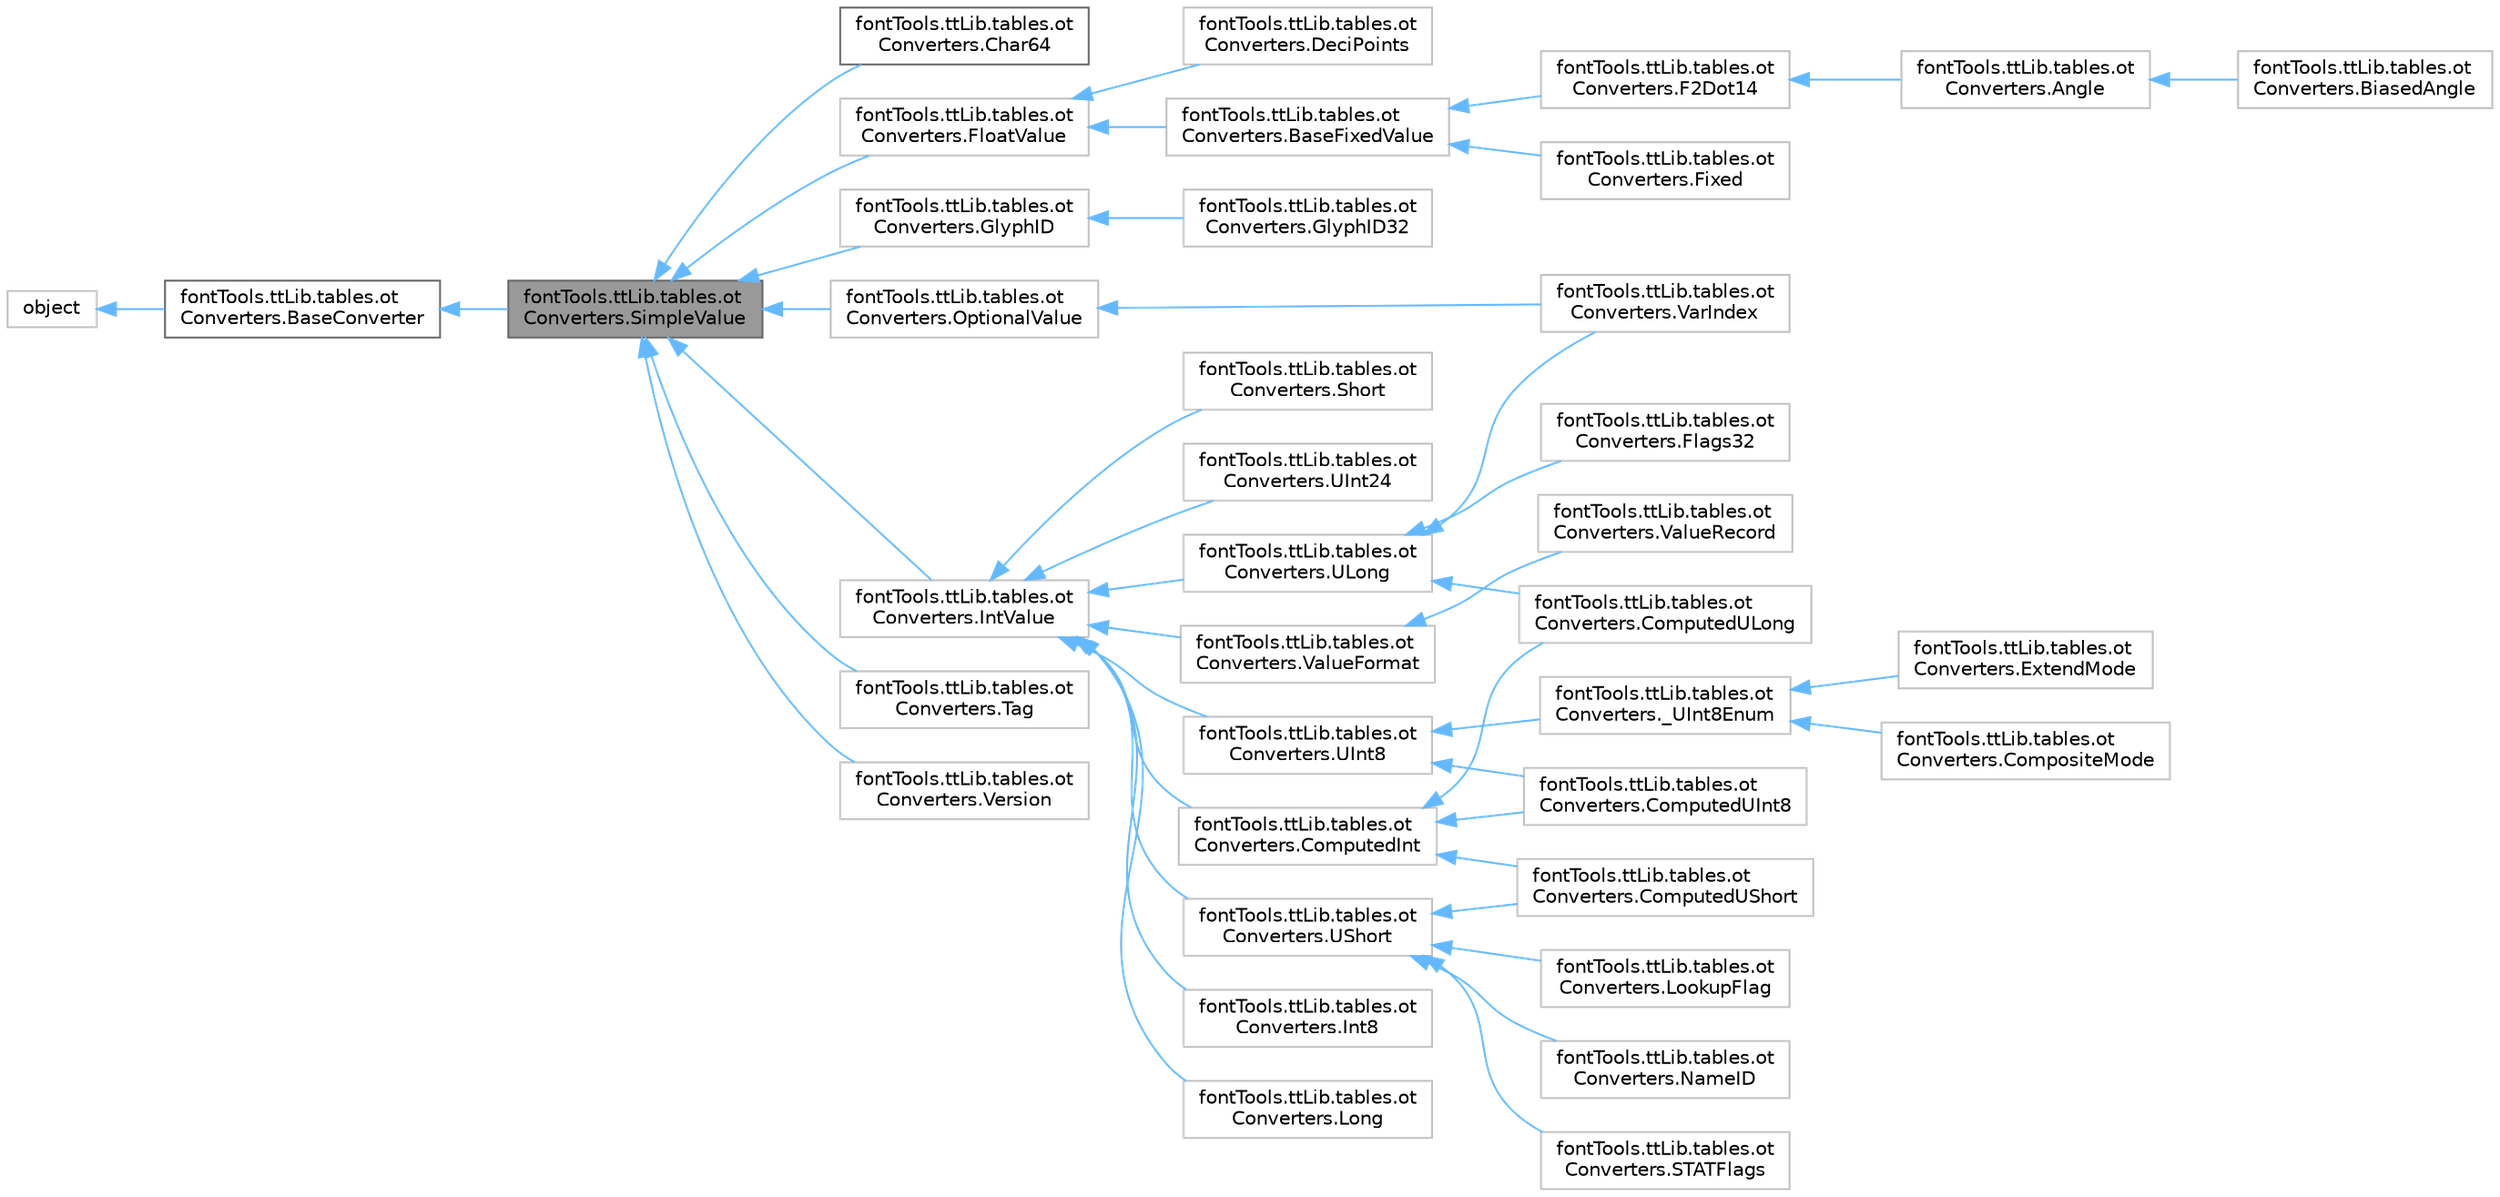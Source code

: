 digraph "fontTools.ttLib.tables.otConverters.SimpleValue"
{
 // LATEX_PDF_SIZE
  bgcolor="transparent";
  edge [fontname=Helvetica,fontsize=10,labelfontname=Helvetica,labelfontsize=10];
  node [fontname=Helvetica,fontsize=10,shape=box,height=0.2,width=0.4];
  rankdir="LR";
  Node1 [id="Node000001",label="fontTools.ttLib.tables.ot\lConverters.SimpleValue",height=0.2,width=0.4,color="gray40", fillcolor="grey60", style="filled", fontcolor="black",tooltip=" "];
  Node2 -> Node1 [id="edge42_Node000001_Node000002",dir="back",color="steelblue1",style="solid",tooltip=" "];
  Node2 [id="Node000002",label="fontTools.ttLib.tables.ot\lConverters.BaseConverter",height=0.2,width=0.4,color="gray40", fillcolor="white", style="filled",URL="$d8/de5/classfontTools_1_1ttLib_1_1tables_1_1otConverters_1_1BaseConverter.html",tooltip=" "];
  Node3 -> Node2 [id="edge43_Node000002_Node000003",dir="back",color="steelblue1",style="solid",tooltip=" "];
  Node3 [id="Node000003",label="object",height=0.2,width=0.4,color="grey75", fillcolor="white", style="filled",tooltip=" "];
  Node1 -> Node4 [id="edge44_Node000001_Node000004",dir="back",color="steelblue1",style="solid",tooltip=" "];
  Node4 [id="Node000004",label="fontTools.ttLib.tables.ot\lConverters.Char64",height=0.2,width=0.4,color="gray40", fillcolor="white", style="filled",URL="$d5/d65/classfontTools_1_1ttLib_1_1tables_1_1otConverters_1_1Char64.html",tooltip=" "];
  Node1 -> Node5 [id="edge45_Node000001_Node000005",dir="back",color="steelblue1",style="solid",tooltip=" "];
  Node5 [id="Node000005",label="fontTools.ttLib.tables.ot\lConverters.FloatValue",height=0.2,width=0.4,color="grey75", fillcolor="white", style="filled",URL="$d4/df5/classfontTools_1_1ttLib_1_1tables_1_1otConverters_1_1FloatValue.html",tooltip=" "];
  Node5 -> Node6 [id="edge46_Node000005_Node000006",dir="back",color="steelblue1",style="solid",tooltip=" "];
  Node6 [id="Node000006",label="fontTools.ttLib.tables.ot\lConverters.BaseFixedValue",height=0.2,width=0.4,color="grey75", fillcolor="white", style="filled",URL="$da/d33/classfontTools_1_1ttLib_1_1tables_1_1otConverters_1_1BaseFixedValue.html",tooltip=" "];
  Node6 -> Node7 [id="edge47_Node000006_Node000007",dir="back",color="steelblue1",style="solid",tooltip=" "];
  Node7 [id="Node000007",label="fontTools.ttLib.tables.ot\lConverters.F2Dot14",height=0.2,width=0.4,color="grey75", fillcolor="white", style="filled",URL="$d6/d38/classfontTools_1_1ttLib_1_1tables_1_1otConverters_1_1F2Dot14.html",tooltip=" "];
  Node7 -> Node8 [id="edge48_Node000007_Node000008",dir="back",color="steelblue1",style="solid",tooltip=" "];
  Node8 [id="Node000008",label="fontTools.ttLib.tables.ot\lConverters.Angle",height=0.2,width=0.4,color="grey75", fillcolor="white", style="filled",URL="$dc/dd0/classfontTools_1_1ttLib_1_1tables_1_1otConverters_1_1Angle.html",tooltip=" "];
  Node8 -> Node9 [id="edge49_Node000008_Node000009",dir="back",color="steelblue1",style="solid",tooltip=" "];
  Node9 [id="Node000009",label="fontTools.ttLib.tables.ot\lConverters.BiasedAngle",height=0.2,width=0.4,color="grey75", fillcolor="white", style="filled",URL="$da/db0/classfontTools_1_1ttLib_1_1tables_1_1otConverters_1_1BiasedAngle.html",tooltip=" "];
  Node6 -> Node10 [id="edge50_Node000006_Node000010",dir="back",color="steelblue1",style="solid",tooltip=" "];
  Node10 [id="Node000010",label="fontTools.ttLib.tables.ot\lConverters.Fixed",height=0.2,width=0.4,color="grey75", fillcolor="white", style="filled",URL="$de/d74/classfontTools_1_1ttLib_1_1tables_1_1otConverters_1_1Fixed.html",tooltip=" "];
  Node5 -> Node11 [id="edge51_Node000005_Node000011",dir="back",color="steelblue1",style="solid",tooltip=" "];
  Node11 [id="Node000011",label="fontTools.ttLib.tables.ot\lConverters.DeciPoints",height=0.2,width=0.4,color="grey75", fillcolor="white", style="filled",URL="$d2/dcc/classfontTools_1_1ttLib_1_1tables_1_1otConverters_1_1DeciPoints.html",tooltip=" "];
  Node1 -> Node12 [id="edge52_Node000001_Node000012",dir="back",color="steelblue1",style="solid",tooltip=" "];
  Node12 [id="Node000012",label="fontTools.ttLib.tables.ot\lConverters.GlyphID",height=0.2,width=0.4,color="grey75", fillcolor="white", style="filled",URL="$d8/dcd/classfontTools_1_1ttLib_1_1tables_1_1otConverters_1_1GlyphID.html",tooltip=" "];
  Node12 -> Node13 [id="edge53_Node000012_Node000013",dir="back",color="steelblue1",style="solid",tooltip=" "];
  Node13 [id="Node000013",label="fontTools.ttLib.tables.ot\lConverters.GlyphID32",height=0.2,width=0.4,color="grey75", fillcolor="white", style="filled",URL="$d0/d52/classfontTools_1_1ttLib_1_1tables_1_1otConverters_1_1GlyphID32.html",tooltip=" "];
  Node1 -> Node14 [id="edge54_Node000001_Node000014",dir="back",color="steelblue1",style="solid",tooltip=" "];
  Node14 [id="Node000014",label="fontTools.ttLib.tables.ot\lConverters.IntValue",height=0.2,width=0.4,color="grey75", fillcolor="white", style="filled",URL="$d6/d14/classfontTools_1_1ttLib_1_1tables_1_1otConverters_1_1IntValue.html",tooltip=" "];
  Node14 -> Node15 [id="edge55_Node000014_Node000015",dir="back",color="steelblue1",style="solid",tooltip=" "];
  Node15 [id="Node000015",label="fontTools.ttLib.tables.ot\lConverters.ComputedInt",height=0.2,width=0.4,color="grey75", fillcolor="white", style="filled",URL="$d0/d69/classfontTools_1_1ttLib_1_1tables_1_1otConverters_1_1ComputedInt.html",tooltip=" "];
  Node15 -> Node16 [id="edge56_Node000015_Node000016",dir="back",color="steelblue1",style="solid",tooltip=" "];
  Node16 [id="Node000016",label="fontTools.ttLib.tables.ot\lConverters.ComputedUInt8",height=0.2,width=0.4,color="grey75", fillcolor="white", style="filled",URL="$d4/d67/classfontTools_1_1ttLib_1_1tables_1_1otConverters_1_1ComputedUInt8.html",tooltip=" "];
  Node15 -> Node17 [id="edge57_Node000015_Node000017",dir="back",color="steelblue1",style="solid",tooltip=" "];
  Node17 [id="Node000017",label="fontTools.ttLib.tables.ot\lConverters.ComputedULong",height=0.2,width=0.4,color="grey75", fillcolor="white", style="filled",URL="$d2/dcc/classfontTools_1_1ttLib_1_1tables_1_1otConverters_1_1ComputedULong.html",tooltip=" "];
  Node15 -> Node18 [id="edge58_Node000015_Node000018",dir="back",color="steelblue1",style="solid",tooltip=" "];
  Node18 [id="Node000018",label="fontTools.ttLib.tables.ot\lConverters.ComputedUShort",height=0.2,width=0.4,color="grey75", fillcolor="white", style="filled",URL="$d1/dfd/classfontTools_1_1ttLib_1_1tables_1_1otConverters_1_1ComputedUShort.html",tooltip=" "];
  Node14 -> Node19 [id="edge59_Node000014_Node000019",dir="back",color="steelblue1",style="solid",tooltip=" "];
  Node19 [id="Node000019",label="fontTools.ttLib.tables.ot\lConverters.Int8",height=0.2,width=0.4,color="grey75", fillcolor="white", style="filled",URL="$dd/dab/classfontTools_1_1ttLib_1_1tables_1_1otConverters_1_1Int8.html",tooltip=" "];
  Node14 -> Node20 [id="edge60_Node000014_Node000020",dir="back",color="steelblue1",style="solid",tooltip=" "];
  Node20 [id="Node000020",label="fontTools.ttLib.tables.ot\lConverters.Long",height=0.2,width=0.4,color="grey75", fillcolor="white", style="filled",URL="$d7/dd3/classfontTools_1_1ttLib_1_1tables_1_1otConverters_1_1Long.html",tooltip=" "];
  Node14 -> Node21 [id="edge61_Node000014_Node000021",dir="back",color="steelblue1",style="solid",tooltip=" "];
  Node21 [id="Node000021",label="fontTools.ttLib.tables.ot\lConverters.Short",height=0.2,width=0.4,color="grey75", fillcolor="white", style="filled",URL="$d2/d44/classfontTools_1_1ttLib_1_1tables_1_1otConverters_1_1Short.html",tooltip=" "];
  Node14 -> Node22 [id="edge62_Node000014_Node000022",dir="back",color="steelblue1",style="solid",tooltip=" "];
  Node22 [id="Node000022",label="fontTools.ttLib.tables.ot\lConverters.UInt24",height=0.2,width=0.4,color="grey75", fillcolor="white", style="filled",URL="$dc/d14/classfontTools_1_1ttLib_1_1tables_1_1otConverters_1_1UInt24.html",tooltip=" "];
  Node14 -> Node23 [id="edge63_Node000014_Node000023",dir="back",color="steelblue1",style="solid",tooltip=" "];
  Node23 [id="Node000023",label="fontTools.ttLib.tables.ot\lConverters.UInt8",height=0.2,width=0.4,color="grey75", fillcolor="white", style="filled",URL="$d6/d1d/classfontTools_1_1ttLib_1_1tables_1_1otConverters_1_1UInt8.html",tooltip=" "];
  Node23 -> Node16 [id="edge64_Node000023_Node000016",dir="back",color="steelblue1",style="solid",tooltip=" "];
  Node23 -> Node24 [id="edge65_Node000023_Node000024",dir="back",color="steelblue1",style="solid",tooltip=" "];
  Node24 [id="Node000024",label="fontTools.ttLib.tables.ot\lConverters._UInt8Enum",height=0.2,width=0.4,color="grey75", fillcolor="white", style="filled",URL="$de/d9b/classfontTools_1_1ttLib_1_1tables_1_1otConverters_1_1__UInt8Enum.html",tooltip=" "];
  Node24 -> Node25 [id="edge66_Node000024_Node000025",dir="back",color="steelblue1",style="solid",tooltip=" "];
  Node25 [id="Node000025",label="fontTools.ttLib.tables.ot\lConverters.CompositeMode",height=0.2,width=0.4,color="grey75", fillcolor="white", style="filled",URL="$dc/d26/classfontTools_1_1ttLib_1_1tables_1_1otConverters_1_1CompositeMode.html",tooltip=" "];
  Node24 -> Node26 [id="edge67_Node000024_Node000026",dir="back",color="steelblue1",style="solid",tooltip=" "];
  Node26 [id="Node000026",label="fontTools.ttLib.tables.ot\lConverters.ExtendMode",height=0.2,width=0.4,color="grey75", fillcolor="white", style="filled",URL="$de/d15/classfontTools_1_1ttLib_1_1tables_1_1otConverters_1_1ExtendMode.html",tooltip=" "];
  Node14 -> Node27 [id="edge68_Node000014_Node000027",dir="back",color="steelblue1",style="solid",tooltip=" "];
  Node27 [id="Node000027",label="fontTools.ttLib.tables.ot\lConverters.ULong",height=0.2,width=0.4,color="grey75", fillcolor="white", style="filled",URL="$d7/d01/classfontTools_1_1ttLib_1_1tables_1_1otConverters_1_1ULong.html",tooltip=" "];
  Node27 -> Node17 [id="edge69_Node000027_Node000017",dir="back",color="steelblue1",style="solid",tooltip=" "];
  Node27 -> Node28 [id="edge70_Node000027_Node000028",dir="back",color="steelblue1",style="solid",tooltip=" "];
  Node28 [id="Node000028",label="fontTools.ttLib.tables.ot\lConverters.Flags32",height=0.2,width=0.4,color="grey75", fillcolor="white", style="filled",URL="$df/d0b/classfontTools_1_1ttLib_1_1tables_1_1otConverters_1_1Flags32.html",tooltip=" "];
  Node27 -> Node29 [id="edge71_Node000027_Node000029",dir="back",color="steelblue1",style="solid",tooltip=" "];
  Node29 [id="Node000029",label="fontTools.ttLib.tables.ot\lConverters.VarIndex",height=0.2,width=0.4,color="grey75", fillcolor="white", style="filled",URL="$dd/d3b/classfontTools_1_1ttLib_1_1tables_1_1otConverters_1_1VarIndex.html",tooltip=" "];
  Node14 -> Node30 [id="edge72_Node000014_Node000030",dir="back",color="steelblue1",style="solid",tooltip=" "];
  Node30 [id="Node000030",label="fontTools.ttLib.tables.ot\lConverters.UShort",height=0.2,width=0.4,color="grey75", fillcolor="white", style="filled",URL="$d7/dbf/classfontTools_1_1ttLib_1_1tables_1_1otConverters_1_1UShort.html",tooltip=" "];
  Node30 -> Node18 [id="edge73_Node000030_Node000018",dir="back",color="steelblue1",style="solid",tooltip=" "];
  Node30 -> Node31 [id="edge74_Node000030_Node000031",dir="back",color="steelblue1",style="solid",tooltip=" "];
  Node31 [id="Node000031",label="fontTools.ttLib.tables.ot\lConverters.LookupFlag",height=0.2,width=0.4,color="grey75", fillcolor="white", style="filled",URL="$d6/d72/classfontTools_1_1ttLib_1_1tables_1_1otConverters_1_1LookupFlag.html",tooltip=" "];
  Node30 -> Node32 [id="edge75_Node000030_Node000032",dir="back",color="steelblue1",style="solid",tooltip=" "];
  Node32 [id="Node000032",label="fontTools.ttLib.tables.ot\lConverters.NameID",height=0.2,width=0.4,color="grey75", fillcolor="white", style="filled",URL="$d3/d04/classfontTools_1_1ttLib_1_1tables_1_1otConverters_1_1NameID.html",tooltip=" "];
  Node30 -> Node33 [id="edge76_Node000030_Node000033",dir="back",color="steelblue1",style="solid",tooltip=" "];
  Node33 [id="Node000033",label="fontTools.ttLib.tables.ot\lConverters.STATFlags",height=0.2,width=0.4,color="grey75", fillcolor="white", style="filled",URL="$d5/d00/classfontTools_1_1ttLib_1_1tables_1_1otConverters_1_1STATFlags.html",tooltip=" "];
  Node14 -> Node34 [id="edge77_Node000014_Node000034",dir="back",color="steelblue1",style="solid",tooltip=" "];
  Node34 [id="Node000034",label="fontTools.ttLib.tables.ot\lConverters.ValueFormat",height=0.2,width=0.4,color="grey75", fillcolor="white", style="filled",URL="$d9/d32/classfontTools_1_1ttLib_1_1tables_1_1otConverters_1_1ValueFormat.html",tooltip=" "];
  Node34 -> Node35 [id="edge78_Node000034_Node000035",dir="back",color="steelblue1",style="solid",tooltip=" "];
  Node35 [id="Node000035",label="fontTools.ttLib.tables.ot\lConverters.ValueRecord",height=0.2,width=0.4,color="grey75", fillcolor="white", style="filled",URL="$d4/d97/classfontTools_1_1ttLib_1_1tables_1_1otConverters_1_1ValueRecord.html",tooltip=" "];
  Node1 -> Node36 [id="edge79_Node000001_Node000036",dir="back",color="steelblue1",style="solid",tooltip=" "];
  Node36 [id="Node000036",label="fontTools.ttLib.tables.ot\lConverters.OptionalValue",height=0.2,width=0.4,color="grey75", fillcolor="white", style="filled",URL="$da/d1d/classfontTools_1_1ttLib_1_1tables_1_1otConverters_1_1OptionalValue.html",tooltip=" "];
  Node36 -> Node29 [id="edge80_Node000036_Node000029",dir="back",color="steelblue1",style="solid",tooltip=" "];
  Node1 -> Node37 [id="edge81_Node000001_Node000037",dir="back",color="steelblue1",style="solid",tooltip=" "];
  Node37 [id="Node000037",label="fontTools.ttLib.tables.ot\lConverters.Tag",height=0.2,width=0.4,color="grey75", fillcolor="white", style="filled",URL="$d8/d46/classfontTools_1_1ttLib_1_1tables_1_1otConverters_1_1Tag.html",tooltip=" "];
  Node1 -> Node38 [id="edge82_Node000001_Node000038",dir="back",color="steelblue1",style="solid",tooltip=" "];
  Node38 [id="Node000038",label="fontTools.ttLib.tables.ot\lConverters.Version",height=0.2,width=0.4,color="grey75", fillcolor="white", style="filled",URL="$d1/dd6/classfontTools_1_1ttLib_1_1tables_1_1otConverters_1_1Version.html",tooltip=" "];
}
